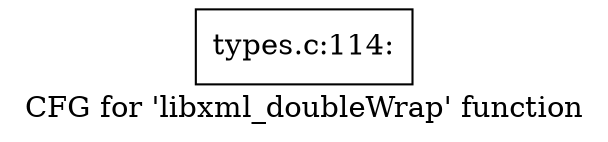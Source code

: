 digraph "CFG for 'libxml_doubleWrap' function" {
	label="CFG for 'libxml_doubleWrap' function";

	Node0x3d4e1b0 [shape=record,label="{types.c:114:}"];
}

